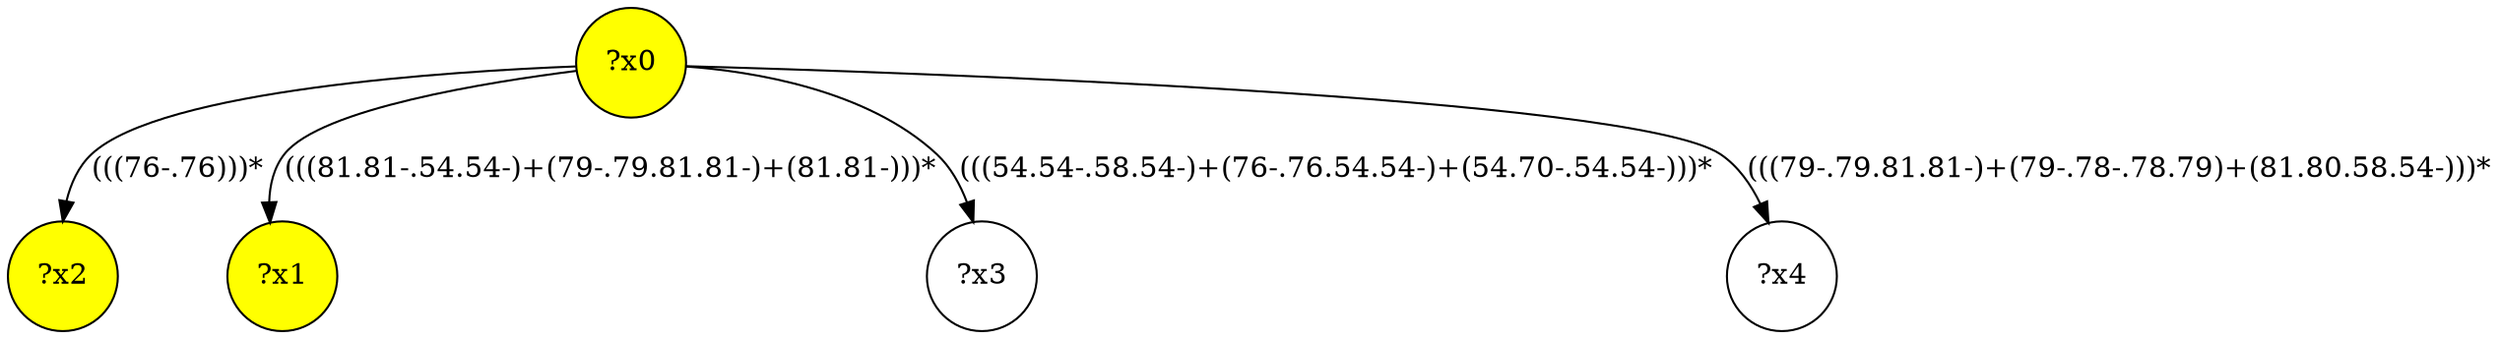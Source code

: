 digraph g {
	x0 [fillcolor="yellow", style="filled," shape=circle, label="?x0"];
	x2 [fillcolor="yellow", style="filled," shape=circle, label="?x2"];
	x1 [fillcolor="yellow", style="filled," shape=circle, label="?x1"];
	x0 -> x1 [label="(((81.81-.54.54-)+(79-.79.81.81-)+(81.81-)))*"];
	x0 -> x2 [label="(((76-.76)))*"];
	x3 [shape=circle, label="?x3"];
	x0 -> x3 [label="(((54.54-.58.54-)+(76-.76.54.54-)+(54.70-.54.54-)))*"];
	x4 [shape=circle, label="?x4"];
	x0 -> x4 [label="(((79-.79.81.81-)+(79-.78-.78.79)+(81.80.58.54-)))*"];
}
